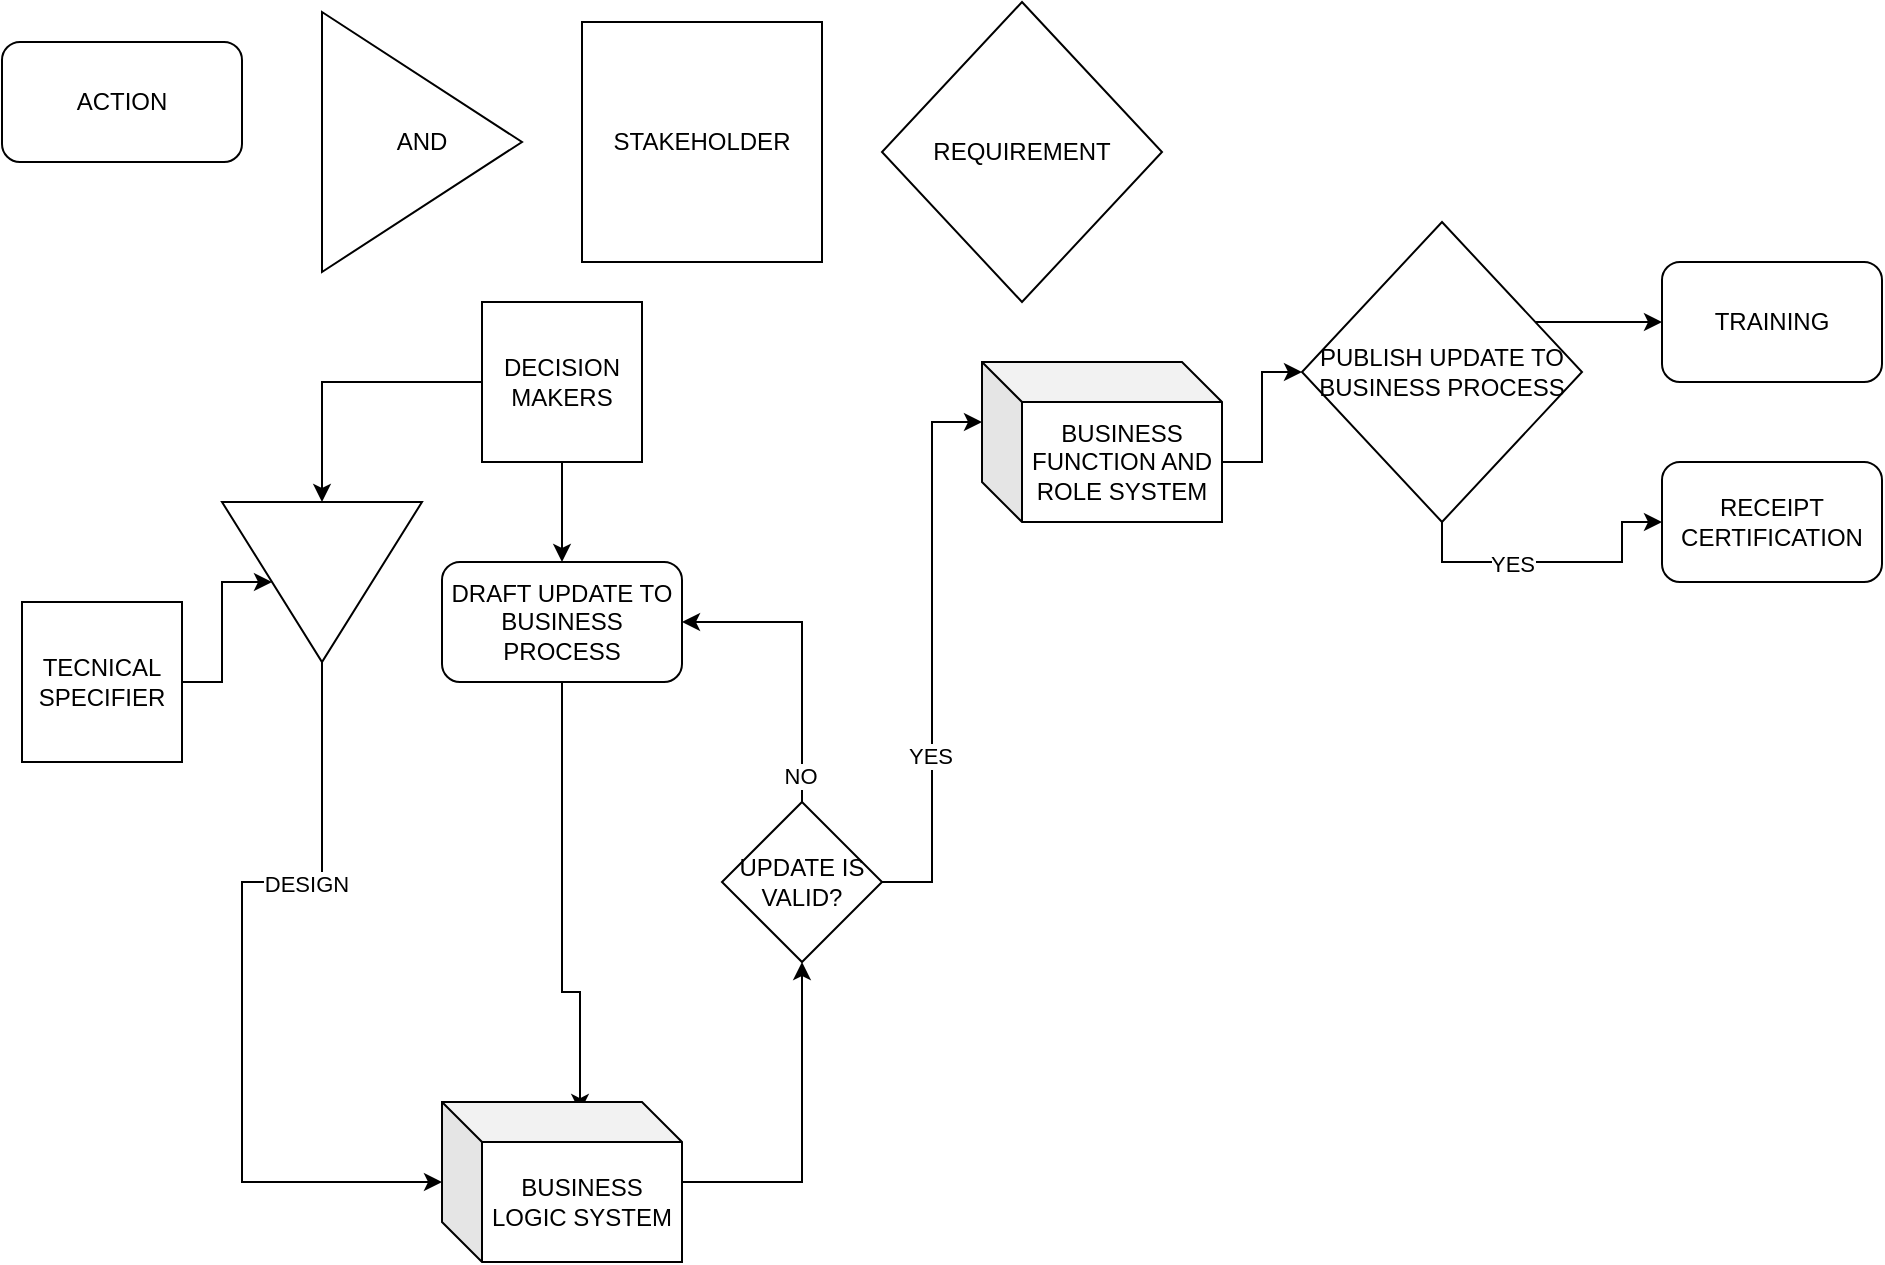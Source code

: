 <mxfile version="26.0.13">
  <diagram name="Page-1" id="eoYILXtiDryGhFgSP40y">
    <mxGraphModel dx="753" dy="747" grid="1" gridSize="10" guides="1" tooltips="1" connect="1" arrows="1" fold="1" page="1" pageScale="1" pageWidth="850" pageHeight="1100" math="0" shadow="0">
      <root>
        <mxCell id="0" />
        <mxCell id="1" parent="0" />
        <mxCell id="UF1oXurXcwA-S5_GXWtf-6" style="edgeStyle=orthogonalEdgeStyle;rounded=0;orthogonalLoop=1;jettySize=auto;html=1;entryX=0;entryY=0.5;entryDx=0;entryDy=0;exitX=0.5;exitY=0;exitDx=0;exitDy=0;" parent="1" source="UF1oXurXcwA-S5_GXWtf-2" target="UF1oXurXcwA-S5_GXWtf-5" edge="1">
          <mxGeometry relative="1" as="geometry">
            <Array as="points">
              <mxPoint x="860" y="170" />
            </Array>
          </mxGeometry>
        </mxCell>
        <mxCell id="2-WqegVorzTmvErHff-t-5" value="NO" style="edgeLabel;html=1;align=center;verticalAlign=middle;resizable=0;points=[];" vertex="1" connectable="0" parent="UF1oXurXcwA-S5_GXWtf-6">
          <mxGeometry x="-0.167" y="2" relative="1" as="geometry">
            <mxPoint as="offset" />
          </mxGeometry>
        </mxCell>
        <mxCell id="UF1oXurXcwA-S5_GXWtf-10" style="edgeStyle=orthogonalEdgeStyle;rounded=0;orthogonalLoop=1;jettySize=auto;html=1;entryX=0;entryY=0.5;entryDx=0;entryDy=0;exitX=0.5;exitY=1;exitDx=0;exitDy=0;" parent="1" source="UF1oXurXcwA-S5_GXWtf-2" target="UF1oXurXcwA-S5_GXWtf-9" edge="1">
          <mxGeometry relative="1" as="geometry" />
        </mxCell>
        <mxCell id="2-WqegVorzTmvErHff-t-6" value="YES" style="edgeLabel;html=1;align=center;verticalAlign=middle;resizable=0;points=[];" vertex="1" connectable="0" parent="UF1oXurXcwA-S5_GXWtf-10">
          <mxGeometry x="-0.273" y="-1" relative="1" as="geometry">
            <mxPoint as="offset" />
          </mxGeometry>
        </mxCell>
        <mxCell id="UF1oXurXcwA-S5_GXWtf-2" value="PUBLISH UPDATE TO BUSINESS PROCESS" style="rhombus;whiteSpace=wrap;html=1;" parent="1" vertex="1">
          <mxGeometry x="680" y="120" width="140" height="150" as="geometry" />
        </mxCell>
        <mxCell id="UF1oXurXcwA-S5_GXWtf-5" value="TRAINING" style="rounded=1;whiteSpace=wrap;html=1;" parent="1" vertex="1">
          <mxGeometry x="860" y="140" width="110" height="60" as="geometry" />
        </mxCell>
        <mxCell id="UF1oXurXcwA-S5_GXWtf-9" value="RECEIPT CERTIFICATION" style="rounded=1;whiteSpace=wrap;html=1;" parent="1" vertex="1">
          <mxGeometry x="860" y="240" width="110" height="60" as="geometry" />
        </mxCell>
        <mxCell id="UF1oXurXcwA-S5_GXWtf-13" style="edgeStyle=orthogonalEdgeStyle;rounded=0;orthogonalLoop=1;jettySize=auto;html=1;entryX=0;entryY=0.5;entryDx=0;entryDy=0;exitX=0;exitY=0;exitDx=120;exitDy=50;exitPerimeter=0;" parent="1" source="2-WqegVorzTmvErHff-t-20" target="UF1oXurXcwA-S5_GXWtf-2" edge="1">
          <mxGeometry relative="1" as="geometry">
            <mxPoint x="530" y="310" as="sourcePoint" />
          </mxGeometry>
        </mxCell>
        <mxCell id="UF1oXurXcwA-S5_GXWtf-17" style="edgeStyle=orthogonalEdgeStyle;rounded=0;orthogonalLoop=1;jettySize=auto;html=1;entryX=0.5;entryY=0;entryDx=0;entryDy=0;" parent="1" source="UF1oXurXcwA-S5_GXWtf-14" target="UF1oXurXcwA-S5_GXWtf-16" edge="1">
          <mxGeometry relative="1" as="geometry" />
        </mxCell>
        <mxCell id="2-WqegVorzTmvErHff-t-7" style="edgeStyle=orthogonalEdgeStyle;rounded=0;orthogonalLoop=1;jettySize=auto;html=1;entryX=0;entryY=0.5;entryDx=0;entryDy=0;" edge="1" parent="1" source="UF1oXurXcwA-S5_GXWtf-14" target="2-WqegVorzTmvErHff-t-8">
          <mxGeometry relative="1" as="geometry">
            <mxPoint x="210" y="280" as="targetPoint" />
          </mxGeometry>
        </mxCell>
        <mxCell id="UF1oXurXcwA-S5_GXWtf-14" value="DECISION MAKERS" style="whiteSpace=wrap;html=1;aspect=fixed;" parent="1" vertex="1">
          <mxGeometry x="270" y="160" width="80" height="80" as="geometry" />
        </mxCell>
        <mxCell id="UF1oXurXcwA-S5_GXWtf-20" style="edgeStyle=orthogonalEdgeStyle;rounded=0;orthogonalLoop=1;jettySize=auto;html=1;entryX=0.575;entryY=0.063;entryDx=0;entryDy=0;entryPerimeter=0;" parent="1" source="UF1oXurXcwA-S5_GXWtf-16" target="2-WqegVorzTmvErHff-t-17" edge="1">
          <mxGeometry relative="1" as="geometry">
            <mxPoint x="310" y="410" as="targetPoint" />
            <Array as="points">
              <mxPoint x="310" y="505" />
              <mxPoint x="319" y="505" />
            </Array>
          </mxGeometry>
        </mxCell>
        <mxCell id="UF1oXurXcwA-S5_GXWtf-16" value="DRAFT UPDATE TO BUSINESS PROCESS" style="rounded=1;whiteSpace=wrap;html=1;" parent="1" vertex="1">
          <mxGeometry x="250" y="290" width="120" height="60" as="geometry" />
        </mxCell>
        <mxCell id="UF1oXurXcwA-S5_GXWtf-24" style="edgeStyle=orthogonalEdgeStyle;rounded=0;orthogonalLoop=1;jettySize=auto;html=1;entryX=1;entryY=0.5;entryDx=0;entryDy=0;exitX=0.563;exitY=0.1;exitDx=0;exitDy=0;exitPerimeter=0;" parent="1" source="UF1oXurXcwA-S5_GXWtf-25" target="UF1oXurXcwA-S5_GXWtf-16" edge="1">
          <mxGeometry relative="1" as="geometry">
            <mxPoint x="420" y="530" as="sourcePoint" />
            <Array as="points">
              <mxPoint x="430" y="418" />
              <mxPoint x="430" y="320" />
            </Array>
          </mxGeometry>
        </mxCell>
        <mxCell id="UF1oXurXcwA-S5_GXWtf-27" value="NO" style="edgeLabel;html=1;align=center;verticalAlign=middle;resizable=0;points=[];" parent="UF1oXurXcwA-S5_GXWtf-24" vertex="1" connectable="0">
          <mxGeometry x="-0.678" y="1" relative="1" as="geometry">
            <mxPoint as="offset" />
          </mxGeometry>
        </mxCell>
        <mxCell id="UF1oXurXcwA-S5_GXWtf-26" style="edgeStyle=orthogonalEdgeStyle;rounded=0;orthogonalLoop=1;jettySize=auto;html=1;entryX=0;entryY=0;entryDx=0;entryDy=30;exitX=1;exitY=0.5;exitDx=0;exitDy=0;entryPerimeter=0;" parent="1" source="UF1oXurXcwA-S5_GXWtf-25" target="2-WqegVorzTmvErHff-t-20" edge="1">
          <mxGeometry relative="1" as="geometry">
            <mxPoint x="490" y="350" as="targetPoint" />
          </mxGeometry>
        </mxCell>
        <mxCell id="UF1oXurXcwA-S5_GXWtf-28" value="YES" style="edgeLabel;html=1;align=center;verticalAlign=middle;resizable=0;points=[];" parent="UF1oXurXcwA-S5_GXWtf-26" vertex="1" connectable="0">
          <mxGeometry x="-0.373" y="1" relative="1" as="geometry">
            <mxPoint as="offset" />
          </mxGeometry>
        </mxCell>
        <mxCell id="UF1oXurXcwA-S5_GXWtf-25" value="UPDATE IS VALID?" style="rhombus;whiteSpace=wrap;html=1;" parent="1" vertex="1">
          <mxGeometry x="390" y="410" width="80" height="80" as="geometry" />
        </mxCell>
        <mxCell id="2-WqegVorzTmvErHff-t-2" style="edgeStyle=orthogonalEdgeStyle;rounded=0;orthogonalLoop=1;jettySize=auto;html=1;entryX=0.5;entryY=1;entryDx=0;entryDy=0;" edge="1" parent="1" source="2-WqegVorzTmvErHff-t-1" target="2-WqegVorzTmvErHff-t-8">
          <mxGeometry relative="1" as="geometry" />
        </mxCell>
        <mxCell id="2-WqegVorzTmvErHff-t-1" value="TECNICAL SPECIFIER" style="whiteSpace=wrap;html=1;aspect=fixed;" vertex="1" parent="1">
          <mxGeometry x="40" y="310" width="80" height="80" as="geometry" />
        </mxCell>
        <mxCell id="2-WqegVorzTmvErHff-t-11" style="edgeStyle=orthogonalEdgeStyle;rounded=0;orthogonalLoop=1;jettySize=auto;html=1;" edge="1" parent="1" source="2-WqegVorzTmvErHff-t-8" target="2-WqegVorzTmvErHff-t-17">
          <mxGeometry relative="1" as="geometry">
            <mxPoint x="270" y="450" as="targetPoint" />
            <Array as="points">
              <mxPoint x="190" y="450" />
              <mxPoint x="150" y="450" />
            </Array>
          </mxGeometry>
        </mxCell>
        <mxCell id="2-WqegVorzTmvErHff-t-19" value="DESIGN" style="edgeLabel;html=1;align=center;verticalAlign=middle;resizable=0;points=[];" vertex="1" connectable="0" parent="2-WqegVorzTmvErHff-t-11">
          <mxGeometry x="-0.41" y="1" relative="1" as="geometry">
            <mxPoint as="offset" />
          </mxGeometry>
        </mxCell>
        <mxCell id="2-WqegVorzTmvErHff-t-8" value="" style="triangle;whiteSpace=wrap;html=1;rotation=90;" vertex="1" parent="1">
          <mxGeometry x="150" y="250" width="80" height="100" as="geometry" />
        </mxCell>
        <mxCell id="2-WqegVorzTmvErHff-t-12" value="ACTION" style="rounded=1;whiteSpace=wrap;html=1;" vertex="1" parent="1">
          <mxGeometry x="30" y="30" width="120" height="60" as="geometry" />
        </mxCell>
        <mxCell id="2-WqegVorzTmvErHff-t-13" value="AND" style="triangle;whiteSpace=wrap;html=1;rotation=0;" vertex="1" parent="1">
          <mxGeometry x="190" y="15" width="100" height="130" as="geometry" />
        </mxCell>
        <mxCell id="2-WqegVorzTmvErHff-t-14" value="STAKEHOLDER" style="whiteSpace=wrap;html=1;aspect=fixed;" vertex="1" parent="1">
          <mxGeometry x="320" y="20" width="120" height="120" as="geometry" />
        </mxCell>
        <mxCell id="2-WqegVorzTmvErHff-t-16" value="REQUIREMENT" style="rhombus;whiteSpace=wrap;html=1;" vertex="1" parent="1">
          <mxGeometry x="470" y="10" width="140" height="150" as="geometry" />
        </mxCell>
        <mxCell id="2-WqegVorzTmvErHff-t-18" style="edgeStyle=orthogonalEdgeStyle;rounded=0;orthogonalLoop=1;jettySize=auto;html=1;" edge="1" parent="1" source="2-WqegVorzTmvErHff-t-17" target="UF1oXurXcwA-S5_GXWtf-25">
          <mxGeometry relative="1" as="geometry">
            <mxPoint x="310" y="520" as="targetPoint" />
          </mxGeometry>
        </mxCell>
        <mxCell id="2-WqegVorzTmvErHff-t-17" value="BUSINESS LOGIC SYSTEM" style="shape=cube;whiteSpace=wrap;html=1;boundedLbl=1;backgroundOutline=1;darkOpacity=0.05;darkOpacity2=0.1;" vertex="1" parent="1">
          <mxGeometry x="250" y="560" width="120" height="80" as="geometry" />
        </mxCell>
        <mxCell id="2-WqegVorzTmvErHff-t-20" value="BUSINESS FUNCTION AND ROLE SYSTEM" style="shape=cube;whiteSpace=wrap;html=1;boundedLbl=1;backgroundOutline=1;darkOpacity=0.05;darkOpacity2=0.1;" vertex="1" parent="1">
          <mxGeometry x="520" y="190" width="120" height="80" as="geometry" />
        </mxCell>
      </root>
    </mxGraphModel>
  </diagram>
</mxfile>
